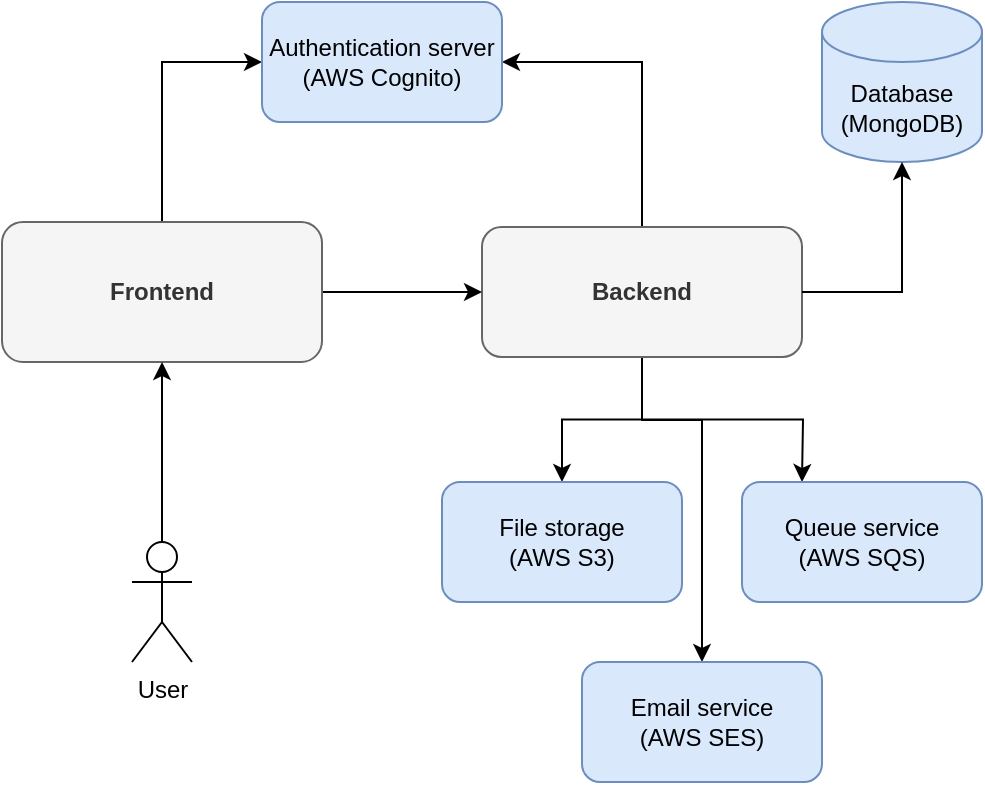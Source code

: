<mxfile version="24.6.4" type="device">
  <diagram name="Strona-1" id="GMF9S2X70b2813a8WshL">
    <mxGraphModel dx="1235" dy="655" grid="1" gridSize="10" guides="1" tooltips="1" connect="1" arrows="1" fold="1" page="1" pageScale="1" pageWidth="827" pageHeight="1169" math="0" shadow="0">
      <root>
        <mxCell id="0" />
        <mxCell id="1" parent="0" />
        <mxCell id="ghdzeEdLE1fpqGCB--NO-12" style="edgeStyle=orthogonalEdgeStyle;rounded=0;orthogonalLoop=1;jettySize=auto;html=1;exitX=0.5;exitY=0;exitDx=0;exitDy=0;entryX=1;entryY=0.5;entryDx=0;entryDy=0;" edge="1" parent="1" source="ghdzeEdLE1fpqGCB--NO-1" target="ghdzeEdLE1fpqGCB--NO-10">
          <mxGeometry relative="1" as="geometry" />
        </mxCell>
        <mxCell id="ghdzeEdLE1fpqGCB--NO-16" style="edgeStyle=orthogonalEdgeStyle;rounded=0;orthogonalLoop=1;jettySize=auto;html=1;entryX=0.5;entryY=0;entryDx=0;entryDy=0;" edge="1" parent="1" source="ghdzeEdLE1fpqGCB--NO-1" target="ghdzeEdLE1fpqGCB--NO-13">
          <mxGeometry relative="1" as="geometry" />
        </mxCell>
        <mxCell id="ghdzeEdLE1fpqGCB--NO-17" style="edgeStyle=orthogonalEdgeStyle;rounded=0;orthogonalLoop=1;jettySize=auto;html=1;" edge="1" parent="1" source="ghdzeEdLE1fpqGCB--NO-1">
          <mxGeometry relative="1" as="geometry">
            <mxPoint x="610" y="360" as="targetPoint" />
          </mxGeometry>
        </mxCell>
        <mxCell id="ghdzeEdLE1fpqGCB--NO-18" style="edgeStyle=orthogonalEdgeStyle;rounded=0;orthogonalLoop=1;jettySize=auto;html=1;exitX=0.5;exitY=1;exitDx=0;exitDy=0;entryX=0.5;entryY=0;entryDx=0;entryDy=0;" edge="1" parent="1" source="ghdzeEdLE1fpqGCB--NO-1" target="ghdzeEdLE1fpqGCB--NO-15">
          <mxGeometry relative="1" as="geometry">
            <Array as="points">
              <mxPoint x="530" y="329" />
              <mxPoint x="560" y="329" />
            </Array>
          </mxGeometry>
        </mxCell>
        <mxCell id="ghdzeEdLE1fpqGCB--NO-1" value="Backend" style="rounded=1;whiteSpace=wrap;html=1;fontStyle=1;fillColor=#f5f5f5;fontColor=#333333;strokeColor=#666666;" vertex="1" parent="1">
          <mxGeometry x="450" y="232.5" width="160" height="65" as="geometry" />
        </mxCell>
        <mxCell id="ghdzeEdLE1fpqGCB--NO-7" style="edgeStyle=orthogonalEdgeStyle;rounded=0;orthogonalLoop=1;jettySize=auto;html=1;entryX=0;entryY=0.5;entryDx=0;entryDy=0;" edge="1" parent="1" source="ghdzeEdLE1fpqGCB--NO-2" target="ghdzeEdLE1fpqGCB--NO-1">
          <mxGeometry relative="1" as="geometry" />
        </mxCell>
        <mxCell id="ghdzeEdLE1fpqGCB--NO-11" style="edgeStyle=orthogonalEdgeStyle;rounded=0;orthogonalLoop=1;jettySize=auto;html=1;entryX=0;entryY=0.5;entryDx=0;entryDy=0;" edge="1" parent="1" source="ghdzeEdLE1fpqGCB--NO-2" target="ghdzeEdLE1fpqGCB--NO-10">
          <mxGeometry relative="1" as="geometry" />
        </mxCell>
        <mxCell id="ghdzeEdLE1fpqGCB--NO-2" value="Frontend" style="rounded=1;whiteSpace=wrap;html=1;fontStyle=1;fillColor=#f5f5f5;fontColor=#333333;strokeColor=#666666;" vertex="1" parent="1">
          <mxGeometry x="210" y="230" width="160" height="70" as="geometry" />
        </mxCell>
        <mxCell id="ghdzeEdLE1fpqGCB--NO-6" value="" style="edgeStyle=orthogonalEdgeStyle;rounded=0;orthogonalLoop=1;jettySize=auto;html=1;" edge="1" parent="1" source="ghdzeEdLE1fpqGCB--NO-3" target="ghdzeEdLE1fpqGCB--NO-2">
          <mxGeometry relative="1" as="geometry" />
        </mxCell>
        <mxCell id="ghdzeEdLE1fpqGCB--NO-3" value="User" style="shape=umlActor;verticalLabelPosition=bottom;verticalAlign=top;html=1;outlineConnect=0;" vertex="1" parent="1">
          <mxGeometry x="275" y="390" width="30" height="60" as="geometry" />
        </mxCell>
        <mxCell id="ghdzeEdLE1fpqGCB--NO-8" value="Database&lt;br&gt;(MongoDB)" style="shape=cylinder3;whiteSpace=wrap;html=1;boundedLbl=1;backgroundOutline=1;size=15;fillColor=#dae8fc;strokeColor=#6c8ebf;" vertex="1" parent="1">
          <mxGeometry x="620" y="120" width="80" height="80" as="geometry" />
        </mxCell>
        <mxCell id="ghdzeEdLE1fpqGCB--NO-9" style="edgeStyle=orthogonalEdgeStyle;rounded=0;orthogonalLoop=1;jettySize=auto;html=1;entryX=0.5;entryY=1;entryDx=0;entryDy=0;entryPerimeter=0;" edge="1" parent="1" source="ghdzeEdLE1fpqGCB--NO-1" target="ghdzeEdLE1fpqGCB--NO-8">
          <mxGeometry relative="1" as="geometry" />
        </mxCell>
        <mxCell id="ghdzeEdLE1fpqGCB--NO-10" value="Authentication server&lt;br&gt;(AWS Cognito)" style="rounded=1;whiteSpace=wrap;html=1;fillColor=#dae8fc;strokeColor=#6c8ebf;" vertex="1" parent="1">
          <mxGeometry x="340" y="120" width="120" height="60" as="geometry" />
        </mxCell>
        <mxCell id="ghdzeEdLE1fpqGCB--NO-13" value="File storage&lt;br&gt;(AWS S3)" style="rounded=1;whiteSpace=wrap;html=1;fillColor=#dae8fc;strokeColor=#6c8ebf;" vertex="1" parent="1">
          <mxGeometry x="430" y="360" width="120" height="60" as="geometry" />
        </mxCell>
        <mxCell id="ghdzeEdLE1fpqGCB--NO-14" value="Queue service&lt;br&gt;(AWS SQS)" style="rounded=1;whiteSpace=wrap;html=1;fillColor=#dae8fc;strokeColor=#6c8ebf;" vertex="1" parent="1">
          <mxGeometry x="580" y="360" width="120" height="60" as="geometry" />
        </mxCell>
        <mxCell id="ghdzeEdLE1fpqGCB--NO-15" value="Email service&lt;br&gt;(AWS SES)" style="rounded=1;whiteSpace=wrap;html=1;fillColor=#dae8fc;strokeColor=#6c8ebf;" vertex="1" parent="1">
          <mxGeometry x="500" y="450" width="120" height="60" as="geometry" />
        </mxCell>
      </root>
    </mxGraphModel>
  </diagram>
</mxfile>
